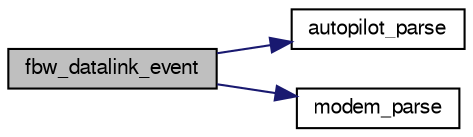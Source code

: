 digraph "fbw_datalink_event"
{
  edge [fontname="FreeSans",fontsize="10",labelfontname="FreeSans",labelfontsize="10"];
  node [fontname="FreeSans",fontsize="10",shape=record];
  rankdir="LR";
  Node1 [label="fbw_datalink_event",height=0.2,width=0.4,color="black", fillcolor="grey75", style="filled", fontcolor="black"];
  Node1 -> Node2 [color="midnightblue",fontsize="10",style="solid",fontname="FreeSans"];
  Node2 [label="autopilot_parse",height=0.2,width=0.4,color="black", fillcolor="white", style="filled",URL="$fbw__datalink_8c.html#acf5d6d3b5980adc9fd912b0018dcf6bf"];
  Node1 -> Node3 [color="midnightblue",fontsize="10",style="solid",fontname="FreeSans"];
  Node3 [label="modem_parse",height=0.2,width=0.4,color="black", fillcolor="white", style="filled",URL="$fbw__datalink_8c.html#a0501b8e34009f316b8619c5267f2926d"];
}
